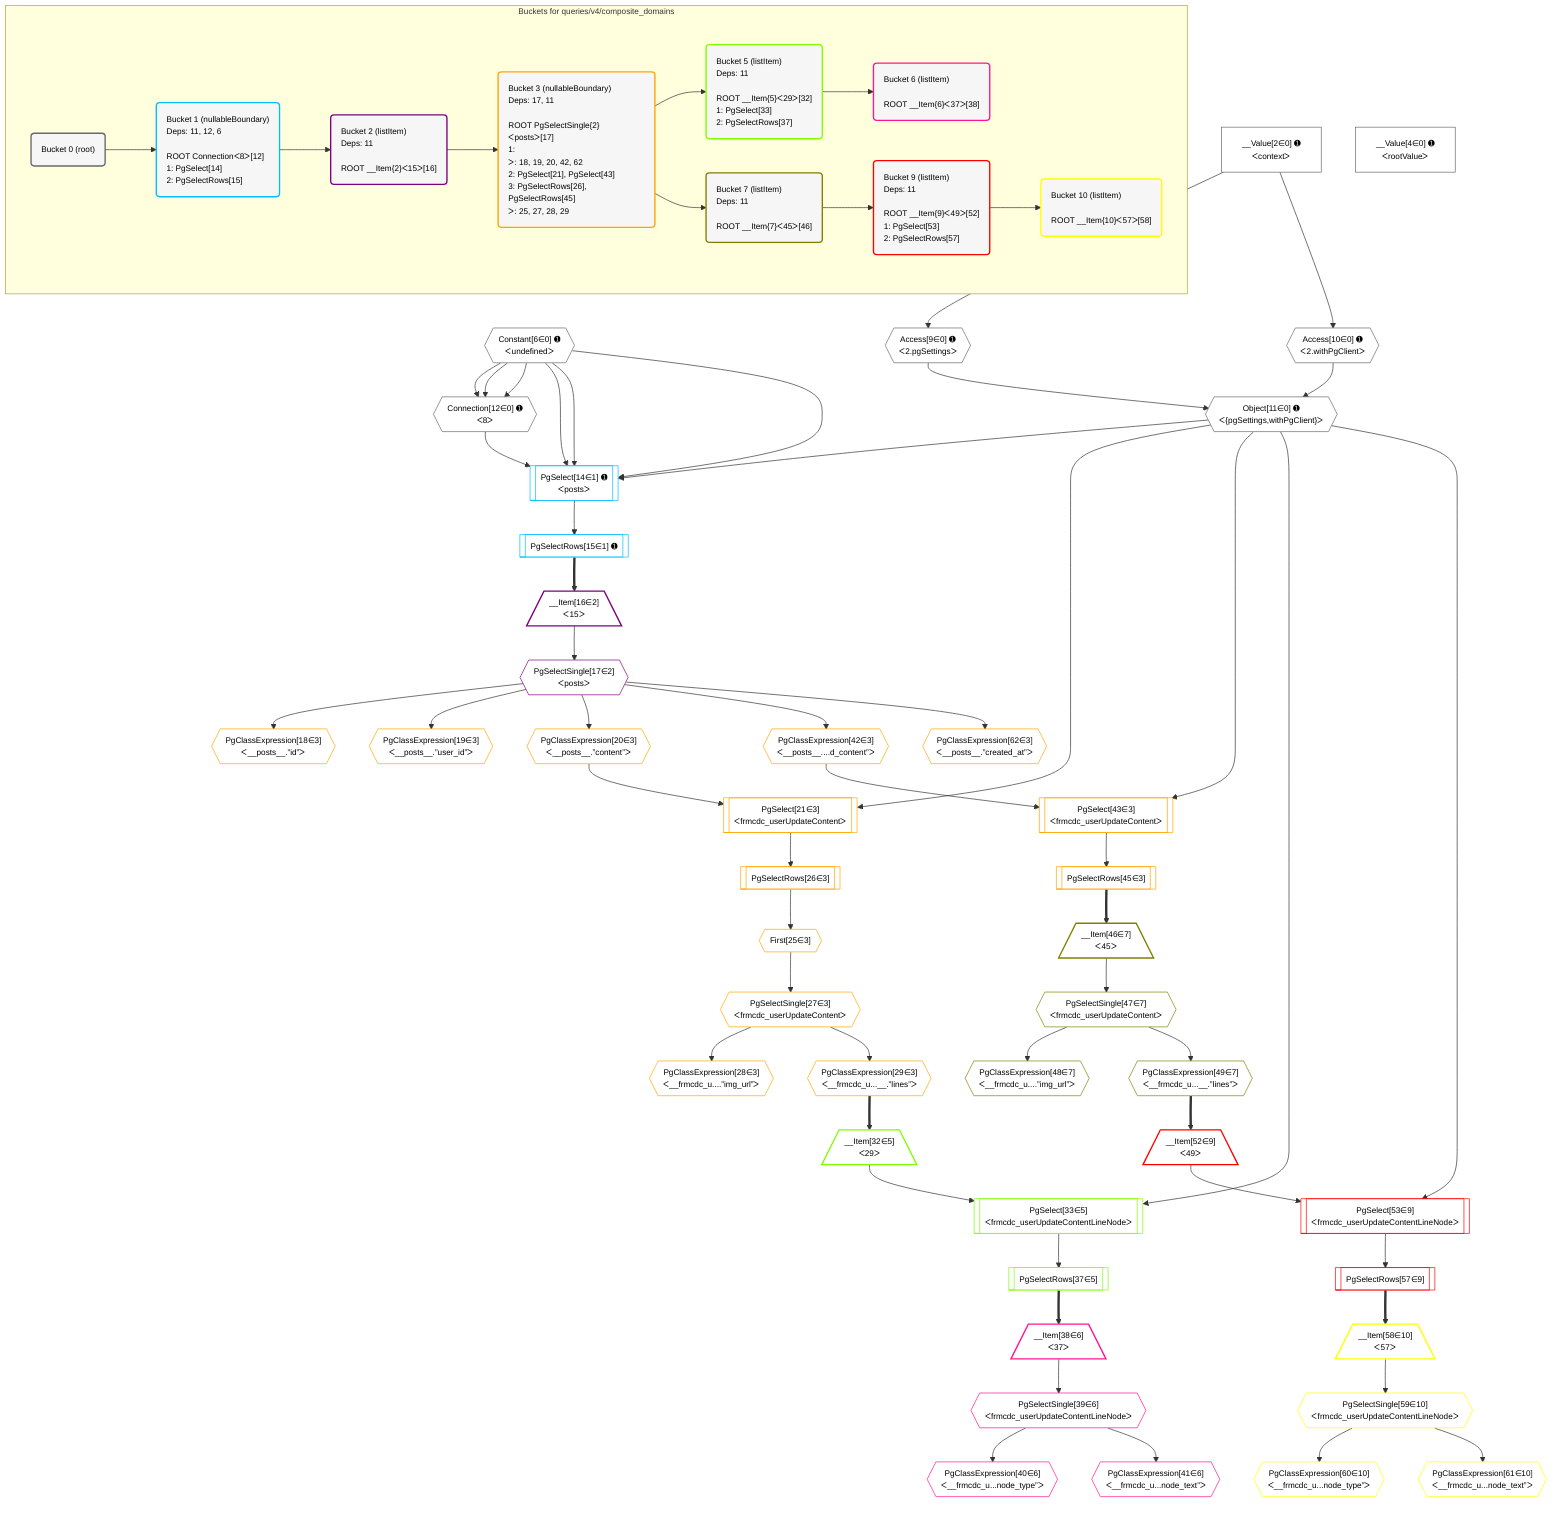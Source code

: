 %%{init: {'themeVariables': { 'fontSize': '12px'}}}%%
graph TD
    classDef path fill:#eee,stroke:#000,color:#000
    classDef plan fill:#fff,stroke-width:1px,color:#000
    classDef itemplan fill:#fff,stroke-width:2px,color:#000
    classDef unbatchedplan fill:#dff,stroke-width:1px,color:#000
    classDef sideeffectplan fill:#fcc,stroke-width:2px,color:#000
    classDef bucket fill:#f6f6f6,color:#000,stroke-width:2px,text-align:left


    %% plan dependencies
    Connection12{{"Connection[12∈0] ➊<br />ᐸ8ᐳ"}}:::plan
    Constant6{{"Constant[6∈0] ➊<br />ᐸundefinedᐳ"}}:::plan
    Constant6 & Constant6 & Constant6 --> Connection12
    Object11{{"Object[11∈0] ➊<br />ᐸ{pgSettings,withPgClient}ᐳ"}}:::plan
    Access9{{"Access[9∈0] ➊<br />ᐸ2.pgSettingsᐳ"}}:::plan
    Access10{{"Access[10∈0] ➊<br />ᐸ2.withPgClientᐳ"}}:::plan
    Access9 & Access10 --> Object11
    __Value2["__Value[2∈0] ➊<br />ᐸcontextᐳ"]:::plan
    __Value2 --> Access9
    __Value2 --> Access10
    __Value4["__Value[4∈0] ➊<br />ᐸrootValueᐳ"]:::plan
    PgSelect14[["PgSelect[14∈1] ➊<br />ᐸpostsᐳ"]]:::plan
    Object11 & Connection12 & Constant6 & Constant6 & Constant6 --> PgSelect14
    PgSelectRows15[["PgSelectRows[15∈1] ➊"]]:::plan
    PgSelect14 --> PgSelectRows15
    __Item16[/"__Item[16∈2]<br />ᐸ15ᐳ"\]:::itemplan
    PgSelectRows15 ==> __Item16
    PgSelectSingle17{{"PgSelectSingle[17∈2]<br />ᐸpostsᐳ"}}:::plan
    __Item16 --> PgSelectSingle17
    PgSelect21[["PgSelect[21∈3]<br />ᐸfrmcdc_userUpdateContentᐳ"]]:::plan
    PgClassExpression20{{"PgClassExpression[20∈3]<br />ᐸ__posts__.”content”ᐳ"}}:::plan
    Object11 & PgClassExpression20 --> PgSelect21
    PgSelect43[["PgSelect[43∈3]<br />ᐸfrmcdc_userUpdateContentᐳ"]]:::plan
    PgClassExpression42{{"PgClassExpression[42∈3]<br />ᐸ__posts__....d_content”ᐳ"}}:::plan
    Object11 & PgClassExpression42 --> PgSelect43
    PgClassExpression18{{"PgClassExpression[18∈3]<br />ᐸ__posts__.”id”ᐳ"}}:::plan
    PgSelectSingle17 --> PgClassExpression18
    PgClassExpression19{{"PgClassExpression[19∈3]<br />ᐸ__posts__.”user_id”ᐳ"}}:::plan
    PgSelectSingle17 --> PgClassExpression19
    PgSelectSingle17 --> PgClassExpression20
    First25{{"First[25∈3]"}}:::plan
    PgSelectRows26[["PgSelectRows[26∈3]"]]:::plan
    PgSelectRows26 --> First25
    PgSelect21 --> PgSelectRows26
    PgSelectSingle27{{"PgSelectSingle[27∈3]<br />ᐸfrmcdc_userUpdateContentᐳ"}}:::plan
    First25 --> PgSelectSingle27
    PgClassExpression28{{"PgClassExpression[28∈3]<br />ᐸ__frmcdc_u....”img_url”ᐳ"}}:::plan
    PgSelectSingle27 --> PgClassExpression28
    PgClassExpression29{{"PgClassExpression[29∈3]<br />ᐸ__frmcdc_u...__.”lines”ᐳ"}}:::plan
    PgSelectSingle27 --> PgClassExpression29
    PgSelectSingle17 --> PgClassExpression42
    PgSelectRows45[["PgSelectRows[45∈3]"]]:::plan
    PgSelect43 --> PgSelectRows45
    PgClassExpression62{{"PgClassExpression[62∈3]<br />ᐸ__posts__.”created_at”ᐳ"}}:::plan
    PgSelectSingle17 --> PgClassExpression62
    PgSelect33[["PgSelect[33∈5]<br />ᐸfrmcdc_userUpdateContentLineNodeᐳ"]]:::plan
    __Item32[/"__Item[32∈5]<br />ᐸ29ᐳ"\]:::itemplan
    Object11 & __Item32 --> PgSelect33
    PgClassExpression29 ==> __Item32
    PgSelectRows37[["PgSelectRows[37∈5]"]]:::plan
    PgSelect33 --> PgSelectRows37
    __Item38[/"__Item[38∈6]<br />ᐸ37ᐳ"\]:::itemplan
    PgSelectRows37 ==> __Item38
    PgSelectSingle39{{"PgSelectSingle[39∈6]<br />ᐸfrmcdc_userUpdateContentLineNodeᐳ"}}:::plan
    __Item38 --> PgSelectSingle39
    PgClassExpression40{{"PgClassExpression[40∈6]<br />ᐸ__frmcdc_u...node_type”ᐳ"}}:::plan
    PgSelectSingle39 --> PgClassExpression40
    PgClassExpression41{{"PgClassExpression[41∈6]<br />ᐸ__frmcdc_u...node_text”ᐳ"}}:::plan
    PgSelectSingle39 --> PgClassExpression41
    __Item46[/"__Item[46∈7]<br />ᐸ45ᐳ"\]:::itemplan
    PgSelectRows45 ==> __Item46
    PgSelectSingle47{{"PgSelectSingle[47∈7]<br />ᐸfrmcdc_userUpdateContentᐳ"}}:::plan
    __Item46 --> PgSelectSingle47
    PgClassExpression48{{"PgClassExpression[48∈7]<br />ᐸ__frmcdc_u....”img_url”ᐳ"}}:::plan
    PgSelectSingle47 --> PgClassExpression48
    PgClassExpression49{{"PgClassExpression[49∈7]<br />ᐸ__frmcdc_u...__.”lines”ᐳ"}}:::plan
    PgSelectSingle47 --> PgClassExpression49
    PgSelect53[["PgSelect[53∈9]<br />ᐸfrmcdc_userUpdateContentLineNodeᐳ"]]:::plan
    __Item52[/"__Item[52∈9]<br />ᐸ49ᐳ"\]:::itemplan
    Object11 & __Item52 --> PgSelect53
    PgClassExpression49 ==> __Item52
    PgSelectRows57[["PgSelectRows[57∈9]"]]:::plan
    PgSelect53 --> PgSelectRows57
    __Item58[/"__Item[58∈10]<br />ᐸ57ᐳ"\]:::itemplan
    PgSelectRows57 ==> __Item58
    PgSelectSingle59{{"PgSelectSingle[59∈10]<br />ᐸfrmcdc_userUpdateContentLineNodeᐳ"}}:::plan
    __Item58 --> PgSelectSingle59
    PgClassExpression60{{"PgClassExpression[60∈10]<br />ᐸ__frmcdc_u...node_type”ᐳ"}}:::plan
    PgSelectSingle59 --> PgClassExpression60
    PgClassExpression61{{"PgClassExpression[61∈10]<br />ᐸ__frmcdc_u...node_text”ᐳ"}}:::plan
    PgSelectSingle59 --> PgClassExpression61

    %% define steps

    subgraph "Buckets for queries/v4/composite_domains"
    Bucket0("Bucket 0 (root)"):::bucket
    classDef bucket0 stroke:#696969
    class Bucket0,__Value2,__Value4,Constant6,Access9,Access10,Object11,Connection12 bucket0
    Bucket1("Bucket 1 (nullableBoundary)<br />Deps: 11, 12, 6<br /><br />ROOT Connectionᐸ8ᐳ[12]<br />1: PgSelect[14]<br />2: PgSelectRows[15]"):::bucket
    classDef bucket1 stroke:#00bfff
    class Bucket1,PgSelect14,PgSelectRows15 bucket1
    Bucket2("Bucket 2 (listItem)<br />Deps: 11<br /><br />ROOT __Item{2}ᐸ15ᐳ[16]"):::bucket
    classDef bucket2 stroke:#7f007f
    class Bucket2,__Item16,PgSelectSingle17 bucket2
    Bucket3("Bucket 3 (nullableBoundary)<br />Deps: 17, 11<br /><br />ROOT PgSelectSingle{2}ᐸpostsᐳ[17]<br />1: <br />ᐳ: 18, 19, 20, 42, 62<br />2: PgSelect[21], PgSelect[43]<br />3: PgSelectRows[26], PgSelectRows[45]<br />ᐳ: 25, 27, 28, 29"):::bucket
    classDef bucket3 stroke:#ffa500
    class Bucket3,PgClassExpression18,PgClassExpression19,PgClassExpression20,PgSelect21,First25,PgSelectRows26,PgSelectSingle27,PgClassExpression28,PgClassExpression29,PgClassExpression42,PgSelect43,PgSelectRows45,PgClassExpression62 bucket3
    Bucket5("Bucket 5 (listItem)<br />Deps: 11<br /><br />ROOT __Item{5}ᐸ29ᐳ[32]<br />1: PgSelect[33]<br />2: PgSelectRows[37]"):::bucket
    classDef bucket5 stroke:#7fff00
    class Bucket5,__Item32,PgSelect33,PgSelectRows37 bucket5
    Bucket6("Bucket 6 (listItem)<br /><br />ROOT __Item{6}ᐸ37ᐳ[38]"):::bucket
    classDef bucket6 stroke:#ff1493
    class Bucket6,__Item38,PgSelectSingle39,PgClassExpression40,PgClassExpression41 bucket6
    Bucket7("Bucket 7 (listItem)<br />Deps: 11<br /><br />ROOT __Item{7}ᐸ45ᐳ[46]"):::bucket
    classDef bucket7 stroke:#808000
    class Bucket7,__Item46,PgSelectSingle47,PgClassExpression48,PgClassExpression49 bucket7
    Bucket9("Bucket 9 (listItem)<br />Deps: 11<br /><br />ROOT __Item{9}ᐸ49ᐳ[52]<br />1: PgSelect[53]<br />2: PgSelectRows[57]"):::bucket
    classDef bucket9 stroke:#ff0000
    class Bucket9,__Item52,PgSelect53,PgSelectRows57 bucket9
    Bucket10("Bucket 10 (listItem)<br /><br />ROOT __Item{10}ᐸ57ᐳ[58]"):::bucket
    classDef bucket10 stroke:#ffff00
    class Bucket10,__Item58,PgSelectSingle59,PgClassExpression60,PgClassExpression61 bucket10
    Bucket0 --> Bucket1
    Bucket1 --> Bucket2
    Bucket2 --> Bucket3
    Bucket3 --> Bucket5 & Bucket7
    Bucket5 --> Bucket6
    Bucket7 --> Bucket9
    Bucket9 --> Bucket10
    end